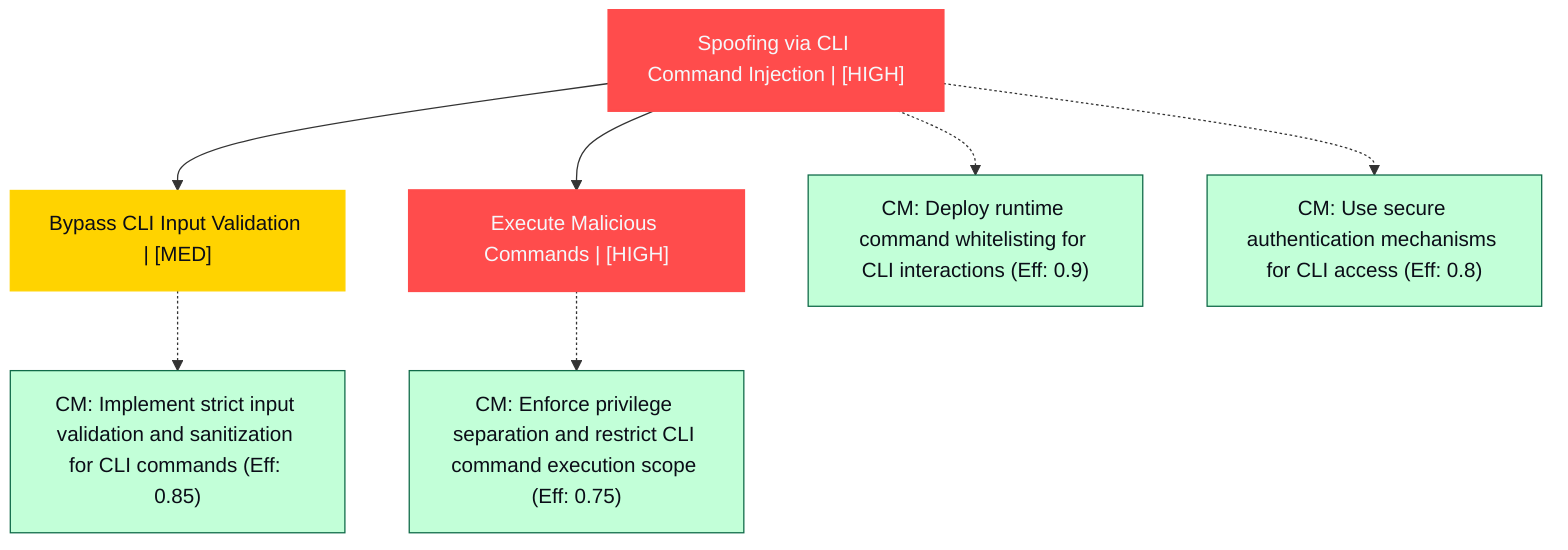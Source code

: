 graph TB
  node_01K67EQ4ZTNWPTH9JQ4VN4CW6H["Spoofing via CLI Command Injection | [HIGH]"]:::highRisk
  node_01K67EQ4ZTNWPTH9JQ4VN4CW6H-1["Bypass CLI Input Validation | [MED]"]:::mediumRisk
  node_01K67EQ4ZTNWPTH9JQ4VN4CW6H-1_cm_0["CM: Implement strict input validation and sanitization for CLI commands (Eff: 0.85)"]:::countermeasure
  node_01K67EQ4ZTNWPTH9JQ4VN4CW6H-2["Execute Malicious Commands | [HIGH]"]:::highRisk
  node_01K67EQ4ZTNWPTH9JQ4VN4CW6H-2_cm_0["CM: Enforce privilege separation and restrict CLI command execution scope (Eff: 0.75)"]:::countermeasure
  node_01K67EQ4ZTNWPTH9JQ4VN4CW6H_cm_0["CM: Deploy runtime command whitelisting for CLI interactions (Eff: 0.9)"]:::countermeasure
  node_01K67EQ4ZTNWPTH9JQ4VN4CW6H_cm_1["CM: Use secure authentication mechanisms for CLI access (Eff: 0.8)"]:::countermeasure

  node_01K67EQ4ZTNWPTH9JQ4VN4CW6H --> node_01K67EQ4ZTNWPTH9JQ4VN4CW6H-1
  node_01K67EQ4ZTNWPTH9JQ4VN4CW6H-1 -.-> node_01K67EQ4ZTNWPTH9JQ4VN4CW6H-1_cm_0
  node_01K67EQ4ZTNWPTH9JQ4VN4CW6H --> node_01K67EQ4ZTNWPTH9JQ4VN4CW6H-2
  node_01K67EQ4ZTNWPTH9JQ4VN4CW6H-2 -.-> node_01K67EQ4ZTNWPTH9JQ4VN4CW6H-2_cm_0
  node_01K67EQ4ZTNWPTH9JQ4VN4CW6H -.-> node_01K67EQ4ZTNWPTH9JQ4VN4CW6H_cm_0
  node_01K67EQ4ZTNWPTH9JQ4VN4CW6H -.-> node_01K67EQ4ZTNWPTH9JQ4VN4CW6H_cm_1

  classDef andNode fill:#FF4C4C,stroke:#FF4C4C,stroke-width:2px,color:#F5F7FA
  classDef orNode fill:#36FF8F,stroke:#36FF8F,stroke-width:2px,color:#0B0D17
  classDef leafNode fill:#29ABE2,stroke:#29ABE2,stroke-width:2px,color:#F5F7FA
  classDef highRisk fill:#FF4C4C,color:#F5F7FA,stroke:#FF4C4C,stroke-width:2px
  classDef mediumRisk fill:#FFD300,stroke:#FFD300,stroke-width:1px,color:#0B0D17
  classDef lowRisk fill:#FFF2B3,stroke:#FFF2B3,stroke-width:1px,color:#0B0D17
  classDef countermeasure fill:#C2FFD8,stroke:#106B49,stroke-width:1px,color:#0B0D17
  classDef reference fill:#A259FF,stroke:#c3a4ff,stroke-width:1px,stroke-dasharray:3 3,color:#F5F7FA
  classDef mitreNode stroke-dasharray:5 5
  classDef note fill:#ffffcc,stroke:#ffcc00,stroke-width:2px,stroke-dasharray:5 5